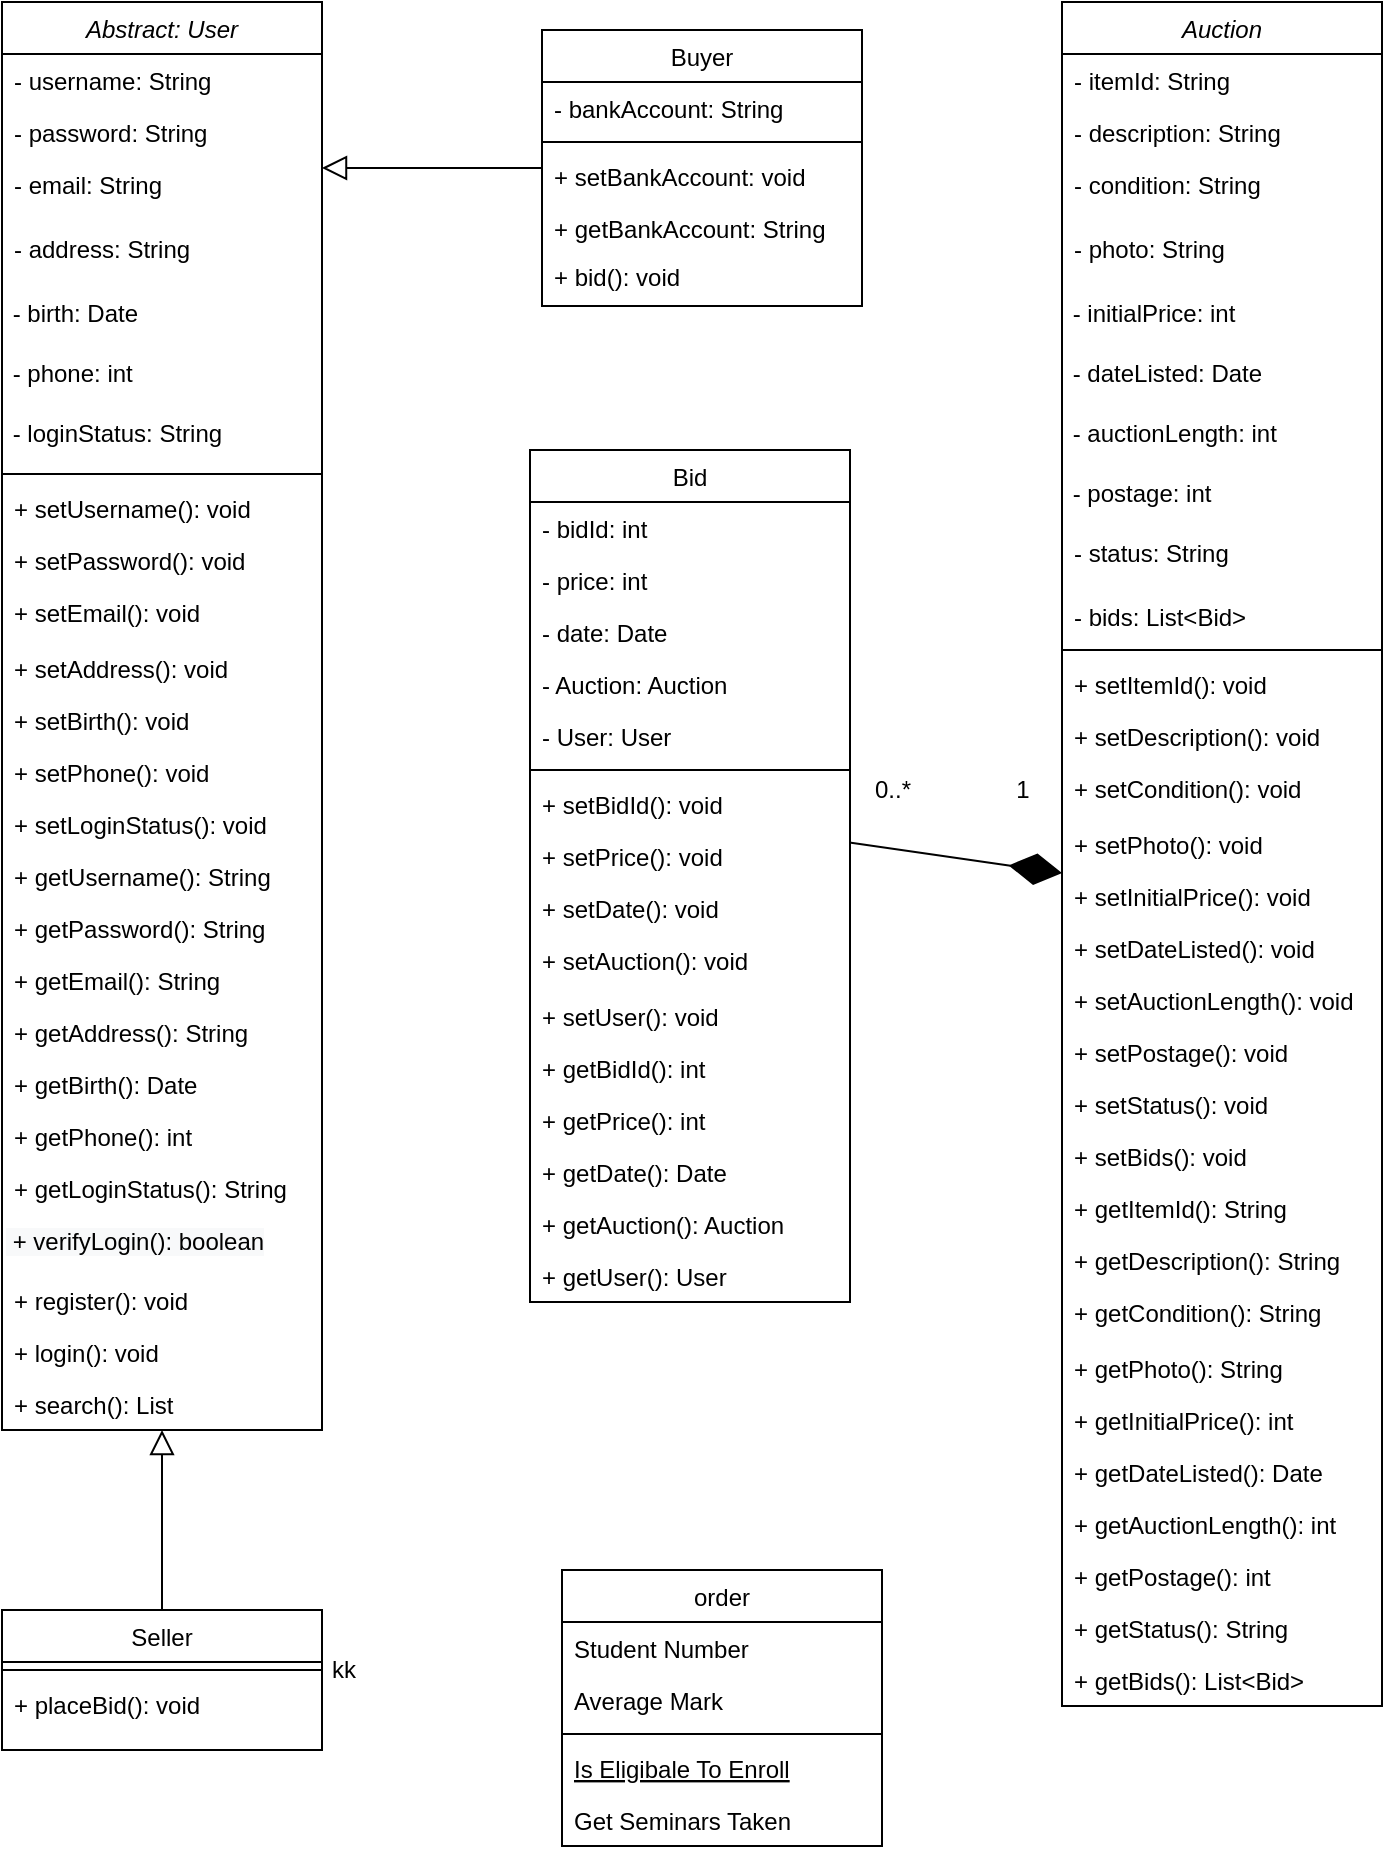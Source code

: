 <mxfile version="13.9.9" type="github">
  <diagram id="C5RBs43oDa-KdzZeNtuy" name="Page-1">
    <mxGraphModel dx="1790" dy="819" grid="1" gridSize="10" guides="1" tooltips="1" connect="1" arrows="1" fold="1" page="1" pageScale="1" pageWidth="827" pageHeight="1169" math="0" shadow="0">
      <root>
        <mxCell id="WIyWlLk6GJQsqaUBKTNV-0" />
        <mxCell id="WIyWlLk6GJQsqaUBKTNV-1" parent="WIyWlLk6GJQsqaUBKTNV-0" />
        <mxCell id="zkfFHV4jXpPFQw0GAbJ--0" value="Abstract: User" style="swimlane;fontStyle=2;align=center;verticalAlign=top;childLayout=stackLayout;horizontal=1;startSize=26;horizontalStack=0;resizeParent=1;resizeLast=0;collapsible=1;marginBottom=0;rounded=0;shadow=0;strokeWidth=1;" parent="WIyWlLk6GJQsqaUBKTNV-1" vertex="1">
          <mxGeometry x="70" y="86" width="160" height="714" as="geometry">
            <mxRectangle x="170" y="10" width="160" height="26" as="alternateBounds" />
          </mxGeometry>
        </mxCell>
        <mxCell id="zkfFHV4jXpPFQw0GAbJ--1" value="- username: String" style="text;align=left;verticalAlign=top;spacingLeft=4;spacingRight=4;overflow=hidden;rotatable=0;points=[[0,0.5],[1,0.5]];portConstraint=eastwest;" parent="zkfFHV4jXpPFQw0GAbJ--0" vertex="1">
          <mxGeometry y="26" width="160" height="26" as="geometry" />
        </mxCell>
        <mxCell id="zkfFHV4jXpPFQw0GAbJ--2" value="- password: String&#xa;" style="text;align=left;verticalAlign=top;spacingLeft=4;spacingRight=4;overflow=hidden;rotatable=0;points=[[0,0.5],[1,0.5]];portConstraint=eastwest;rounded=0;shadow=0;html=0;" parent="zkfFHV4jXpPFQw0GAbJ--0" vertex="1">
          <mxGeometry y="52" width="160" height="26" as="geometry" />
        </mxCell>
        <mxCell id="zkfFHV4jXpPFQw0GAbJ--3" value="- email: String" style="text;align=left;verticalAlign=top;spacingLeft=4;spacingRight=4;overflow=hidden;rotatable=0;points=[[0,0.5],[1,0.5]];portConstraint=eastwest;rounded=0;shadow=0;html=0;" parent="zkfFHV4jXpPFQw0GAbJ--0" vertex="1">
          <mxGeometry y="78" width="160" height="32" as="geometry" />
        </mxCell>
        <mxCell id="UwclA6iGlrnQya75xPqY-3" value="- address: String" style="text;align=left;verticalAlign=top;spacingLeft=4;spacingRight=4;overflow=hidden;rotatable=0;points=[[0,0.5],[1,0.5]];portConstraint=eastwest;rounded=0;shadow=0;html=0;" parent="zkfFHV4jXpPFQw0GAbJ--0" vertex="1">
          <mxGeometry y="110" width="160" height="32" as="geometry" />
        </mxCell>
        <mxCell id="UwclA6iGlrnQya75xPqY-2" value="&lt;font face=&quot;helvetica&quot;&gt;&amp;nbsp;- birth: Date&lt;/font&gt;" style="text;whiteSpace=wrap;html=1;" parent="zkfFHV4jXpPFQw0GAbJ--0" vertex="1">
          <mxGeometry y="142" width="160" height="30" as="geometry" />
        </mxCell>
        <mxCell id="UwclA6iGlrnQya75xPqY-4" value="&lt;font face=&quot;helvetica&quot;&gt;&amp;nbsp;- phone: int&lt;/font&gt;" style="text;whiteSpace=wrap;html=1;" parent="zkfFHV4jXpPFQw0GAbJ--0" vertex="1">
          <mxGeometry y="172" width="160" height="30" as="geometry" />
        </mxCell>
        <mxCell id="UwclA6iGlrnQya75xPqY-90" value="&lt;font face=&quot;helvetica&quot;&gt;&amp;nbsp;- loginStatus: String&lt;/font&gt;" style="text;whiteSpace=wrap;html=1;" parent="zkfFHV4jXpPFQw0GAbJ--0" vertex="1">
          <mxGeometry y="202" width="160" height="30" as="geometry" />
        </mxCell>
        <mxCell id="zkfFHV4jXpPFQw0GAbJ--4" value="" style="line;html=1;strokeWidth=1;align=left;verticalAlign=middle;spacingTop=-1;spacingLeft=3;spacingRight=3;rotatable=0;labelPosition=right;points=[];portConstraint=eastwest;" parent="zkfFHV4jXpPFQw0GAbJ--0" vertex="1">
          <mxGeometry y="232" width="160" height="8" as="geometry" />
        </mxCell>
        <mxCell id="zkfFHV4jXpPFQw0GAbJ--5" value="+ setUsername(): void" style="text;align=left;verticalAlign=top;spacingLeft=4;spacingRight=4;overflow=hidden;rotatable=0;points=[[0,0.5],[1,0.5]];portConstraint=eastwest;" parent="zkfFHV4jXpPFQw0GAbJ--0" vertex="1">
          <mxGeometry y="240" width="160" height="26" as="geometry" />
        </mxCell>
        <mxCell id="UwclA6iGlrnQya75xPqY-7" value="+ setPassword(): void" style="text;align=left;verticalAlign=top;spacingLeft=4;spacingRight=4;overflow=hidden;rotatable=0;points=[[0,0.5],[1,0.5]];portConstraint=eastwest;" parent="zkfFHV4jXpPFQw0GAbJ--0" vertex="1">
          <mxGeometry y="266" width="160" height="26" as="geometry" />
        </mxCell>
        <mxCell id="UwclA6iGlrnQya75xPqY-8" value="+ setEmail(): void" style="text;align=left;verticalAlign=top;spacingLeft=4;spacingRight=4;overflow=hidden;rotatable=0;points=[[0,0.5],[1,0.5]];portConstraint=eastwest;" parent="zkfFHV4jXpPFQw0GAbJ--0" vertex="1">
          <mxGeometry y="292" width="160" height="28" as="geometry" />
        </mxCell>
        <mxCell id="UwclA6iGlrnQya75xPqY-9" value="+ setAddress(): void" style="text;align=left;verticalAlign=top;spacingLeft=4;spacingRight=4;overflow=hidden;rotatable=0;points=[[0,0.5],[1,0.5]];portConstraint=eastwest;" parent="zkfFHV4jXpPFQw0GAbJ--0" vertex="1">
          <mxGeometry y="320" width="160" height="26" as="geometry" />
        </mxCell>
        <mxCell id="UwclA6iGlrnQya75xPqY-12" value="+ setBirth(): void" style="text;align=left;verticalAlign=top;spacingLeft=4;spacingRight=4;overflow=hidden;rotatable=0;points=[[0,0.5],[1,0.5]];portConstraint=eastwest;" parent="zkfFHV4jXpPFQw0GAbJ--0" vertex="1">
          <mxGeometry y="346" width="160" height="26" as="geometry" />
        </mxCell>
        <mxCell id="UwclA6iGlrnQya75xPqY-13" value="+ setPhone(): void" style="text;align=left;verticalAlign=top;spacingLeft=4;spacingRight=4;overflow=hidden;rotatable=0;points=[[0,0.5],[1,0.5]];portConstraint=eastwest;" parent="zkfFHV4jXpPFQw0GAbJ--0" vertex="1">
          <mxGeometry y="372" width="160" height="26" as="geometry" />
        </mxCell>
        <mxCell id="UwclA6iGlrnQya75xPqY-91" value="+ setLoginStatus(): void" style="text;align=left;verticalAlign=top;spacingLeft=4;spacingRight=4;overflow=hidden;rotatable=0;points=[[0,0.5],[1,0.5]];portConstraint=eastwest;" parent="zkfFHV4jXpPFQw0GAbJ--0" vertex="1">
          <mxGeometry y="398" width="160" height="26" as="geometry" />
        </mxCell>
        <mxCell id="UwclA6iGlrnQya75xPqY-11" value="+ getUsername(): String" style="text;align=left;verticalAlign=top;spacingLeft=4;spacingRight=4;overflow=hidden;rotatable=0;points=[[0,0.5],[1,0.5]];portConstraint=eastwest;" parent="zkfFHV4jXpPFQw0GAbJ--0" vertex="1">
          <mxGeometry y="424" width="160" height="26" as="geometry" />
        </mxCell>
        <mxCell id="UwclA6iGlrnQya75xPqY-10" value="+ getPassword(): String" style="text;align=left;verticalAlign=top;spacingLeft=4;spacingRight=4;overflow=hidden;rotatable=0;points=[[0,0.5],[1,0.5]];portConstraint=eastwest;" parent="zkfFHV4jXpPFQw0GAbJ--0" vertex="1">
          <mxGeometry y="450" width="160" height="26" as="geometry" />
        </mxCell>
        <mxCell id="UwclA6iGlrnQya75xPqY-18" value="+ getEmail(): String" style="text;align=left;verticalAlign=top;spacingLeft=4;spacingRight=4;overflow=hidden;rotatable=0;points=[[0,0.5],[1,0.5]];portConstraint=eastwest;" parent="zkfFHV4jXpPFQw0GAbJ--0" vertex="1">
          <mxGeometry y="476" width="160" height="26" as="geometry" />
        </mxCell>
        <mxCell id="UwclA6iGlrnQya75xPqY-17" value="+ getAddress(): String" style="text;align=left;verticalAlign=top;spacingLeft=4;spacingRight=4;overflow=hidden;rotatable=0;points=[[0,0.5],[1,0.5]];portConstraint=eastwest;" parent="zkfFHV4jXpPFQw0GAbJ--0" vertex="1">
          <mxGeometry y="502" width="160" height="26" as="geometry" />
        </mxCell>
        <mxCell id="UwclA6iGlrnQya75xPqY-16" value="+ getBirth(): Date" style="text;align=left;verticalAlign=top;spacingLeft=4;spacingRight=4;overflow=hidden;rotatable=0;points=[[0,0.5],[1,0.5]];portConstraint=eastwest;" parent="zkfFHV4jXpPFQw0GAbJ--0" vertex="1">
          <mxGeometry y="528" width="160" height="26" as="geometry" />
        </mxCell>
        <mxCell id="UwclA6iGlrnQya75xPqY-15" value="+ getPhone(): int" style="text;align=left;verticalAlign=top;spacingLeft=4;spacingRight=4;overflow=hidden;rotatable=0;points=[[0,0.5],[1,0.5]];portConstraint=eastwest;" parent="zkfFHV4jXpPFQw0GAbJ--0" vertex="1">
          <mxGeometry y="554" width="160" height="26" as="geometry" />
        </mxCell>
        <mxCell id="UwclA6iGlrnQya75xPqY-92" value="+ getLoginStatus(): String" style="text;align=left;verticalAlign=top;spacingLeft=4;spacingRight=4;overflow=hidden;rotatable=0;points=[[0,0.5],[1,0.5]];portConstraint=eastwest;" parent="zkfFHV4jXpPFQw0GAbJ--0" vertex="1">
          <mxGeometry y="580" width="160" height="26" as="geometry" />
        </mxCell>
        <mxCell id="UwclA6iGlrnQya75xPqY-19" value="&lt;span style=&quot;color: rgb(0 , 0 , 0) ; font-family: &amp;#34;helvetica&amp;#34; ; font-size: 12px ; font-style: normal ; font-weight: 400 ; letter-spacing: normal ; text-align: left ; text-indent: 0px ; text-transform: none ; word-spacing: 0px ; background-color: rgb(248 , 249 , 250) ; display: inline ; float: none&quot;&gt;&amp;nbsp;+ verifyLogin(): boolean&lt;/span&gt;" style="text;whiteSpace=wrap;html=1;" parent="zkfFHV4jXpPFQw0GAbJ--0" vertex="1">
          <mxGeometry y="606" width="160" height="30" as="geometry" />
        </mxCell>
        <mxCell id="UwclA6iGlrnQya75xPqY-22" value="+ register(): void" style="text;align=left;verticalAlign=top;spacingLeft=4;spacingRight=4;overflow=hidden;rotatable=0;points=[[0,0.5],[1,0.5]];portConstraint=eastwest;" parent="zkfFHV4jXpPFQw0GAbJ--0" vertex="1">
          <mxGeometry y="636" width="160" height="26" as="geometry" />
        </mxCell>
        <mxCell id="UwclA6iGlrnQya75xPqY-23" value="+ login(): void" style="text;align=left;verticalAlign=top;spacingLeft=4;spacingRight=4;overflow=hidden;rotatable=0;points=[[0,0.5],[1,0.5]];portConstraint=eastwest;" parent="zkfFHV4jXpPFQw0GAbJ--0" vertex="1">
          <mxGeometry y="662" width="160" height="26" as="geometry" />
        </mxCell>
        <mxCell id="UwclA6iGlrnQya75xPqY-82" value="+ search(): List" style="text;align=left;verticalAlign=top;spacingLeft=4;spacingRight=4;overflow=hidden;rotatable=0;points=[[0,0.5],[1,0.5]];portConstraint=eastwest;" parent="zkfFHV4jXpPFQw0GAbJ--0" vertex="1">
          <mxGeometry y="688" width="160" height="26" as="geometry" />
        </mxCell>
        <mxCell id="zkfFHV4jXpPFQw0GAbJ--6" value="Buyer" style="swimlane;fontStyle=0;align=center;verticalAlign=top;childLayout=stackLayout;horizontal=1;startSize=26;horizontalStack=0;resizeParent=1;resizeLast=0;collapsible=1;marginBottom=0;rounded=0;shadow=0;strokeWidth=1;" parent="WIyWlLk6GJQsqaUBKTNV-1" vertex="1">
          <mxGeometry x="340" y="100" width="160" height="138" as="geometry">
            <mxRectangle x="130" y="380" width="160" height="26" as="alternateBounds" />
          </mxGeometry>
        </mxCell>
        <mxCell id="Xe3VtJTiZvCKPFmN_5u9-1" value="- bankAccount: String" style="text;align=left;verticalAlign=top;spacingLeft=4;spacingRight=4;overflow=hidden;rotatable=0;points=[[0,0.5],[1,0.5]];portConstraint=eastwest;" vertex="1" parent="zkfFHV4jXpPFQw0GAbJ--6">
          <mxGeometry y="26" width="160" height="26" as="geometry" />
        </mxCell>
        <mxCell id="zkfFHV4jXpPFQw0GAbJ--9" value="" style="line;html=1;strokeWidth=1;align=left;verticalAlign=middle;spacingTop=-1;spacingLeft=3;spacingRight=3;rotatable=0;labelPosition=right;points=[];portConstraint=eastwest;" parent="zkfFHV4jXpPFQw0GAbJ--6" vertex="1">
          <mxGeometry y="52" width="160" height="8" as="geometry" />
        </mxCell>
        <mxCell id="Xe3VtJTiZvCKPFmN_5u9-3" value="+ setBankAccount: void" style="text;align=left;verticalAlign=top;spacingLeft=4;spacingRight=4;overflow=hidden;rotatable=0;points=[[0,0.5],[1,0.5]];portConstraint=eastwest;" vertex="1" parent="zkfFHV4jXpPFQw0GAbJ--6">
          <mxGeometry y="60" width="160" height="26" as="geometry" />
        </mxCell>
        <mxCell id="Xe3VtJTiZvCKPFmN_5u9-2" value="+ getBankAccount: String" style="text;align=left;verticalAlign=top;spacingLeft=4;spacingRight=4;overflow=hidden;rotatable=0;points=[[0,0.5],[1,0.5]];portConstraint=eastwest;" vertex="1" parent="zkfFHV4jXpPFQw0GAbJ--6">
          <mxGeometry y="86" width="160" height="24" as="geometry" />
        </mxCell>
        <mxCell id="Xe3VtJTiZvCKPFmN_5u9-0" value="+ bid(): void" style="text;align=left;verticalAlign=top;spacingLeft=4;spacingRight=4;overflow=hidden;rotatable=0;points=[[0,0.5],[1,0.5]];portConstraint=eastwest;" vertex="1" parent="zkfFHV4jXpPFQw0GAbJ--6">
          <mxGeometry y="110" width="160" height="26" as="geometry" />
        </mxCell>
        <mxCell id="zkfFHV4jXpPFQw0GAbJ--12" value="" style="endArrow=block;endSize=10;endFill=0;shadow=0;strokeWidth=1;rounded=0;edgeStyle=elbowEdgeStyle;elbow=vertical;" parent="WIyWlLk6GJQsqaUBKTNV-1" source="zkfFHV4jXpPFQw0GAbJ--6" target="zkfFHV4jXpPFQw0GAbJ--0" edge="1">
          <mxGeometry width="160" relative="1" as="geometry">
            <mxPoint x="200" y="203" as="sourcePoint" />
            <mxPoint x="200" y="203" as="targetPoint" />
          </mxGeometry>
        </mxCell>
        <mxCell id="zkfFHV4jXpPFQw0GAbJ--13" value="Seller" style="swimlane;fontStyle=0;align=center;verticalAlign=top;childLayout=stackLayout;horizontal=1;startSize=26;horizontalStack=0;resizeParent=1;resizeLast=0;collapsible=1;marginBottom=0;rounded=0;shadow=0;strokeWidth=1;" parent="WIyWlLk6GJQsqaUBKTNV-1" vertex="1">
          <mxGeometry x="70" y="890" width="160" height="70" as="geometry">
            <mxRectangle x="340" y="380" width="170" height="26" as="alternateBounds" />
          </mxGeometry>
        </mxCell>
        <mxCell id="zkfFHV4jXpPFQw0GAbJ--15" value="kk" style="line;html=1;strokeWidth=1;align=left;verticalAlign=middle;spacingTop=-1;spacingLeft=3;spacingRight=3;rotatable=0;labelPosition=right;points=[];portConstraint=eastwest;" parent="zkfFHV4jXpPFQw0GAbJ--13" vertex="1">
          <mxGeometry y="26" width="160" height="8" as="geometry" />
        </mxCell>
        <mxCell id="Xe3VtJTiZvCKPFmN_5u9-26" value="+ placeBid(): void" style="text;align=left;verticalAlign=top;spacingLeft=4;spacingRight=4;overflow=hidden;rotatable=0;points=[[0,0.5],[1,0.5]];portConstraint=eastwest;" vertex="1" parent="zkfFHV4jXpPFQw0GAbJ--13">
          <mxGeometry y="34" width="160" height="26" as="geometry" />
        </mxCell>
        <mxCell id="zkfFHV4jXpPFQw0GAbJ--16" value="" style="endArrow=block;endSize=10;endFill=0;shadow=0;strokeWidth=1;rounded=0;edgeStyle=elbowEdgeStyle;elbow=vertical;" parent="WIyWlLk6GJQsqaUBKTNV-1" source="zkfFHV4jXpPFQw0GAbJ--13" target="zkfFHV4jXpPFQw0GAbJ--0" edge="1">
          <mxGeometry width="160" relative="1" as="geometry">
            <mxPoint x="210" y="373" as="sourcePoint" />
            <mxPoint x="310" y="271" as="targetPoint" />
          </mxGeometry>
        </mxCell>
        <mxCell id="UwclA6iGlrnQya75xPqY-24" value="Auction" style="swimlane;fontStyle=2;align=center;verticalAlign=top;childLayout=stackLayout;horizontal=1;startSize=26;horizontalStack=0;resizeParent=1;resizeLast=0;collapsible=1;marginBottom=0;rounded=0;shadow=0;strokeWidth=1;" parent="WIyWlLk6GJQsqaUBKTNV-1" vertex="1">
          <mxGeometry x="600" y="86" width="160" height="852" as="geometry">
            <mxRectangle x="170" y="10" width="160" height="26" as="alternateBounds" />
          </mxGeometry>
        </mxCell>
        <mxCell id="UwclA6iGlrnQya75xPqY-25" value="- itemId: String" style="text;align=left;verticalAlign=top;spacingLeft=4;spacingRight=4;overflow=hidden;rotatable=0;points=[[0,0.5],[1,0.5]];portConstraint=eastwest;" parent="UwclA6iGlrnQya75xPqY-24" vertex="1">
          <mxGeometry y="26" width="160" height="26" as="geometry" />
        </mxCell>
        <mxCell id="UwclA6iGlrnQya75xPqY-26" value="- description: String&#xa;" style="text;align=left;verticalAlign=top;spacingLeft=4;spacingRight=4;overflow=hidden;rotatable=0;points=[[0,0.5],[1,0.5]];portConstraint=eastwest;rounded=0;shadow=0;html=0;" parent="UwclA6iGlrnQya75xPqY-24" vertex="1">
          <mxGeometry y="52" width="160" height="26" as="geometry" />
        </mxCell>
        <mxCell id="UwclA6iGlrnQya75xPqY-27" value="- condition: String" style="text;align=left;verticalAlign=top;spacingLeft=4;spacingRight=4;overflow=hidden;rotatable=0;points=[[0,0.5],[1,0.5]];portConstraint=eastwest;rounded=0;shadow=0;html=0;" parent="UwclA6iGlrnQya75xPqY-24" vertex="1">
          <mxGeometry y="78" width="160" height="32" as="geometry" />
        </mxCell>
        <mxCell id="UwclA6iGlrnQya75xPqY-28" value="- photo: String" style="text;align=left;verticalAlign=top;spacingLeft=4;spacingRight=4;overflow=hidden;rotatable=0;points=[[0,0.5],[1,0.5]];portConstraint=eastwest;rounded=0;shadow=0;html=0;" parent="UwclA6iGlrnQya75xPqY-24" vertex="1">
          <mxGeometry y="110" width="160" height="32" as="geometry" />
        </mxCell>
        <mxCell id="UwclA6iGlrnQya75xPqY-29" value="&lt;font face=&quot;helvetica&quot;&gt;&amp;nbsp;- initialPrice: int&lt;/font&gt;" style="text;whiteSpace=wrap;html=1;" parent="UwclA6iGlrnQya75xPqY-24" vertex="1">
          <mxGeometry y="142" width="160" height="30" as="geometry" />
        </mxCell>
        <mxCell id="UwclA6iGlrnQya75xPqY-30" value="&lt;font face=&quot;helvetica&quot;&gt;&amp;nbsp;- dateListed: Date&lt;/font&gt;" style="text;whiteSpace=wrap;html=1;" parent="UwclA6iGlrnQya75xPqY-24" vertex="1">
          <mxGeometry y="172" width="160" height="30" as="geometry" />
        </mxCell>
        <mxCell id="UwclA6iGlrnQya75xPqY-68" value="&lt;font face=&quot;helvetica&quot;&gt;&amp;nbsp;- auctionLength: int&lt;/font&gt;" style="text;whiteSpace=wrap;html=1;" parent="UwclA6iGlrnQya75xPqY-24" vertex="1">
          <mxGeometry y="202" width="160" height="30" as="geometry" />
        </mxCell>
        <mxCell id="UwclA6iGlrnQya75xPqY-67" value="&lt;font face=&quot;helvetica&quot;&gt;&amp;nbsp;- postage: int&lt;/font&gt;" style="text;whiteSpace=wrap;html=1;" parent="UwclA6iGlrnQya75xPqY-24" vertex="1">
          <mxGeometry y="232" width="160" height="30" as="geometry" />
        </mxCell>
        <mxCell id="UwclA6iGlrnQya75xPqY-69" value="- status: String" style="text;align=left;verticalAlign=top;spacingLeft=4;spacingRight=4;overflow=hidden;rotatable=0;points=[[0,0.5],[1,0.5]];portConstraint=eastwest;rounded=0;shadow=0;html=0;" parent="UwclA6iGlrnQya75xPqY-24" vertex="1">
          <mxGeometry y="262" width="160" height="32" as="geometry" />
        </mxCell>
        <mxCell id="Xe3VtJTiZvCKPFmN_5u9-35" value="- bids: List&lt;Bid&gt;" style="text;align=left;verticalAlign=top;spacingLeft=4;spacingRight=4;overflow=hidden;rotatable=0;points=[[0,0.5],[1,0.5]];portConstraint=eastwest;" vertex="1" parent="UwclA6iGlrnQya75xPqY-24">
          <mxGeometry y="294" width="160" height="26" as="geometry" />
        </mxCell>
        <mxCell id="UwclA6iGlrnQya75xPqY-31" value="" style="line;html=1;strokeWidth=1;align=left;verticalAlign=middle;spacingTop=-1;spacingLeft=3;spacingRight=3;rotatable=0;labelPosition=right;points=[];portConstraint=eastwest;" parent="UwclA6iGlrnQya75xPqY-24" vertex="1">
          <mxGeometry y="320" width="160" height="8" as="geometry" />
        </mxCell>
        <mxCell id="UwclA6iGlrnQya75xPqY-32" value="+ setItemId(): void" style="text;align=left;verticalAlign=top;spacingLeft=4;spacingRight=4;overflow=hidden;rotatable=0;points=[[0,0.5],[1,0.5]];portConstraint=eastwest;" parent="UwclA6iGlrnQya75xPqY-24" vertex="1">
          <mxGeometry y="328" width="160" height="26" as="geometry" />
        </mxCell>
        <mxCell id="UwclA6iGlrnQya75xPqY-33" value="+ setDescription(): void" style="text;align=left;verticalAlign=top;spacingLeft=4;spacingRight=4;overflow=hidden;rotatable=0;points=[[0,0.5],[1,0.5]];portConstraint=eastwest;" parent="UwclA6iGlrnQya75xPqY-24" vertex="1">
          <mxGeometry y="354" width="160" height="26" as="geometry" />
        </mxCell>
        <mxCell id="UwclA6iGlrnQya75xPqY-34" value="+ setCondition(): void" style="text;align=left;verticalAlign=top;spacingLeft=4;spacingRight=4;overflow=hidden;rotatable=0;points=[[0,0.5],[1,0.5]];portConstraint=eastwest;" parent="UwclA6iGlrnQya75xPqY-24" vertex="1">
          <mxGeometry y="380" width="160" height="28" as="geometry" />
        </mxCell>
        <mxCell id="UwclA6iGlrnQya75xPqY-35" value="+ setPhoto(): void&#xa;" style="text;align=left;verticalAlign=top;spacingLeft=4;spacingRight=4;overflow=hidden;rotatable=0;points=[[0,0.5],[1,0.5]];portConstraint=eastwest;" parent="UwclA6iGlrnQya75xPqY-24" vertex="1">
          <mxGeometry y="408" width="160" height="26" as="geometry" />
        </mxCell>
        <mxCell id="UwclA6iGlrnQya75xPqY-36" value="+ setInitialPrice(): void" style="text;align=left;verticalAlign=top;spacingLeft=4;spacingRight=4;overflow=hidden;rotatable=0;points=[[0,0.5],[1,0.5]];portConstraint=eastwest;" parent="UwclA6iGlrnQya75xPqY-24" vertex="1">
          <mxGeometry y="434" width="160" height="26" as="geometry" />
        </mxCell>
        <mxCell id="UwclA6iGlrnQya75xPqY-37" value="+ setDateListed(): void" style="text;align=left;verticalAlign=top;spacingLeft=4;spacingRight=4;overflow=hidden;rotatable=0;points=[[0,0.5],[1,0.5]];portConstraint=eastwest;" parent="UwclA6iGlrnQya75xPqY-24" vertex="1">
          <mxGeometry y="460" width="160" height="26" as="geometry" />
        </mxCell>
        <mxCell id="UwclA6iGlrnQya75xPqY-38" value="+ setAuctionLength(): void" style="text;align=left;verticalAlign=top;spacingLeft=4;spacingRight=4;overflow=hidden;rotatable=0;points=[[0,0.5],[1,0.5]];portConstraint=eastwest;" parent="UwclA6iGlrnQya75xPqY-24" vertex="1">
          <mxGeometry y="486" width="160" height="26" as="geometry" />
        </mxCell>
        <mxCell id="UwclA6iGlrnQya75xPqY-39" value="+ setPostage(): void" style="text;align=left;verticalAlign=top;spacingLeft=4;spacingRight=4;overflow=hidden;rotatable=0;points=[[0,0.5],[1,0.5]];portConstraint=eastwest;" parent="UwclA6iGlrnQya75xPqY-24" vertex="1">
          <mxGeometry y="512" width="160" height="26" as="geometry" />
        </mxCell>
        <mxCell id="UwclA6iGlrnQya75xPqY-40" value="+ setStatus(): void" style="text;align=left;verticalAlign=top;spacingLeft=4;spacingRight=4;overflow=hidden;rotatable=0;points=[[0,0.5],[1,0.5]];portConstraint=eastwest;" parent="UwclA6iGlrnQya75xPqY-24" vertex="1">
          <mxGeometry y="538" width="160" height="26" as="geometry" />
        </mxCell>
        <mxCell id="Xe3VtJTiZvCKPFmN_5u9-36" value="+ setBids(): void" style="text;align=left;verticalAlign=top;spacingLeft=4;spacingRight=4;overflow=hidden;rotatable=0;points=[[0,0.5],[1,0.5]];portConstraint=eastwest;" vertex="1" parent="UwclA6iGlrnQya75xPqY-24">
          <mxGeometry y="564" width="160" height="26" as="geometry" />
        </mxCell>
        <mxCell id="UwclA6iGlrnQya75xPqY-72" value="+ getItemId(): String" style="text;align=left;verticalAlign=top;spacingLeft=4;spacingRight=4;overflow=hidden;rotatable=0;points=[[0,0.5],[1,0.5]];portConstraint=eastwest;" parent="UwclA6iGlrnQya75xPqY-24" vertex="1">
          <mxGeometry y="590" width="160" height="26" as="geometry" />
        </mxCell>
        <mxCell id="UwclA6iGlrnQya75xPqY-73" value="+ getDescription(): String" style="text;align=left;verticalAlign=top;spacingLeft=4;spacingRight=4;overflow=hidden;rotatable=0;points=[[0,0.5],[1,0.5]];portConstraint=eastwest;" parent="UwclA6iGlrnQya75xPqY-24" vertex="1">
          <mxGeometry y="616" width="160" height="26" as="geometry" />
        </mxCell>
        <mxCell id="UwclA6iGlrnQya75xPqY-74" value="+ getCondition(): String" style="text;align=left;verticalAlign=top;spacingLeft=4;spacingRight=4;overflow=hidden;rotatable=0;points=[[0,0.5],[1,0.5]];portConstraint=eastwest;" parent="UwclA6iGlrnQya75xPqY-24" vertex="1">
          <mxGeometry y="642" width="160" height="28" as="geometry" />
        </mxCell>
        <mxCell id="UwclA6iGlrnQya75xPqY-75" value="+ getPhoto(): String" style="text;align=left;verticalAlign=top;spacingLeft=4;spacingRight=4;overflow=hidden;rotatable=0;points=[[0,0.5],[1,0.5]];portConstraint=eastwest;" parent="UwclA6iGlrnQya75xPqY-24" vertex="1">
          <mxGeometry y="670" width="160" height="26" as="geometry" />
        </mxCell>
        <mxCell id="UwclA6iGlrnQya75xPqY-77" value="+ getInitialPrice(): int" style="text;align=left;verticalAlign=top;spacingLeft=4;spacingRight=4;overflow=hidden;rotatable=0;points=[[0,0.5],[1,0.5]];portConstraint=eastwest;" parent="UwclA6iGlrnQya75xPqY-24" vertex="1">
          <mxGeometry y="696" width="160" height="26" as="geometry" />
        </mxCell>
        <mxCell id="UwclA6iGlrnQya75xPqY-78" value="+ getDateListed(): Date" style="text;align=left;verticalAlign=top;spacingLeft=4;spacingRight=4;overflow=hidden;rotatable=0;points=[[0,0.5],[1,0.5]];portConstraint=eastwest;" parent="UwclA6iGlrnQya75xPqY-24" vertex="1">
          <mxGeometry y="722" width="160" height="26" as="geometry" />
        </mxCell>
        <mxCell id="UwclA6iGlrnQya75xPqY-79" value="+ getAuctionLength(): int" style="text;align=left;verticalAlign=top;spacingLeft=4;spacingRight=4;overflow=hidden;rotatable=0;points=[[0,0.5],[1,0.5]];portConstraint=eastwest;" parent="UwclA6iGlrnQya75xPqY-24" vertex="1">
          <mxGeometry y="748" width="160" height="26" as="geometry" />
        </mxCell>
        <mxCell id="UwclA6iGlrnQya75xPqY-80" value="+ getPostage(): int" style="text;align=left;verticalAlign=top;spacingLeft=4;spacingRight=4;overflow=hidden;rotatable=0;points=[[0,0.5],[1,0.5]];portConstraint=eastwest;" parent="UwclA6iGlrnQya75xPqY-24" vertex="1">
          <mxGeometry y="774" width="160" height="26" as="geometry" />
        </mxCell>
        <mxCell id="UwclA6iGlrnQya75xPqY-81" value="+ getStatus(): String" style="text;align=left;verticalAlign=top;spacingLeft=4;spacingRight=4;overflow=hidden;rotatable=0;points=[[0,0.5],[1,0.5]];portConstraint=eastwest;" parent="UwclA6iGlrnQya75xPqY-24" vertex="1">
          <mxGeometry y="800" width="160" height="26" as="geometry" />
        </mxCell>
        <mxCell id="Xe3VtJTiZvCKPFmN_5u9-38" value="+ getBids(): List&lt;Bid&gt;" style="text;align=left;verticalAlign=top;spacingLeft=4;spacingRight=4;overflow=hidden;rotatable=0;points=[[0,0.5],[1,0.5]];portConstraint=eastwest;" vertex="1" parent="UwclA6iGlrnQya75xPqY-24">
          <mxGeometry y="826" width="160" height="26" as="geometry" />
        </mxCell>
        <mxCell id="UwclA6iGlrnQya75xPqY-48" value="order" style="swimlane;fontStyle=0;align=center;verticalAlign=top;childLayout=stackLayout;horizontal=1;startSize=26;horizontalStack=0;resizeParent=1;resizeLast=0;collapsible=1;marginBottom=0;rounded=0;shadow=0;strokeWidth=1;" parent="WIyWlLk6GJQsqaUBKTNV-1" vertex="1">
          <mxGeometry x="350" y="870" width="160" height="138" as="geometry">
            <mxRectangle x="130" y="380" width="160" height="26" as="alternateBounds" />
          </mxGeometry>
        </mxCell>
        <mxCell id="UwclA6iGlrnQya75xPqY-49" value="Student Number" style="text;align=left;verticalAlign=top;spacingLeft=4;spacingRight=4;overflow=hidden;rotatable=0;points=[[0,0.5],[1,0.5]];portConstraint=eastwest;" parent="UwclA6iGlrnQya75xPqY-48" vertex="1">
          <mxGeometry y="26" width="160" height="26" as="geometry" />
        </mxCell>
        <mxCell id="UwclA6iGlrnQya75xPqY-50" value="Average Mark" style="text;align=left;verticalAlign=top;spacingLeft=4;spacingRight=4;overflow=hidden;rotatable=0;points=[[0,0.5],[1,0.5]];portConstraint=eastwest;rounded=0;shadow=0;html=0;" parent="UwclA6iGlrnQya75xPqY-48" vertex="1">
          <mxGeometry y="52" width="160" height="26" as="geometry" />
        </mxCell>
        <mxCell id="UwclA6iGlrnQya75xPqY-51" value="" style="line;html=1;strokeWidth=1;align=left;verticalAlign=middle;spacingTop=-1;spacingLeft=3;spacingRight=3;rotatable=0;labelPosition=right;points=[];portConstraint=eastwest;" parent="UwclA6iGlrnQya75xPqY-48" vertex="1">
          <mxGeometry y="78" width="160" height="8" as="geometry" />
        </mxCell>
        <mxCell id="UwclA6iGlrnQya75xPqY-52" value="Is Eligibale To Enroll" style="text;align=left;verticalAlign=top;spacingLeft=4;spacingRight=4;overflow=hidden;rotatable=0;points=[[0,0.5],[1,0.5]];portConstraint=eastwest;fontStyle=4" parent="UwclA6iGlrnQya75xPqY-48" vertex="1">
          <mxGeometry y="86" width="160" height="26" as="geometry" />
        </mxCell>
        <mxCell id="UwclA6iGlrnQya75xPqY-53" value="Get Seminars Taken" style="text;align=left;verticalAlign=top;spacingLeft=4;spacingRight=4;overflow=hidden;rotatable=0;points=[[0,0.5],[1,0.5]];portConstraint=eastwest;" parent="UwclA6iGlrnQya75xPqY-48" vertex="1">
          <mxGeometry y="112" width="160" height="26" as="geometry" />
        </mxCell>
        <mxCell id="UwclA6iGlrnQya75xPqY-54" value="Bid" style="swimlane;fontStyle=0;align=center;verticalAlign=top;childLayout=stackLayout;horizontal=1;startSize=26;horizontalStack=0;resizeParent=1;resizeLast=0;collapsible=1;marginBottom=0;rounded=0;shadow=0;strokeWidth=1;" parent="WIyWlLk6GJQsqaUBKTNV-1" vertex="1">
          <mxGeometry x="334" y="310" width="160" height="426" as="geometry">
            <mxRectangle x="130" y="380" width="160" height="26" as="alternateBounds" />
          </mxGeometry>
        </mxCell>
        <mxCell id="UwclA6iGlrnQya75xPqY-83" value="- bidId: int" style="text;align=left;verticalAlign=top;spacingLeft=4;spacingRight=4;overflow=hidden;rotatable=0;points=[[0,0.5],[1,0.5]];portConstraint=eastwest;" parent="UwclA6iGlrnQya75xPqY-54" vertex="1">
          <mxGeometry y="26" width="160" height="26" as="geometry" />
        </mxCell>
        <mxCell id="UwclA6iGlrnQya75xPqY-84" value="- price: int" style="text;align=left;verticalAlign=top;spacingLeft=4;spacingRight=4;overflow=hidden;rotatable=0;points=[[0,0.5],[1,0.5]];portConstraint=eastwest;" parent="UwclA6iGlrnQya75xPqY-54" vertex="1">
          <mxGeometry y="52" width="160" height="26" as="geometry" />
        </mxCell>
        <mxCell id="Xe3VtJTiZvCKPFmN_5u9-27" value="- date: Date" style="text;align=left;verticalAlign=top;spacingLeft=4;spacingRight=4;overflow=hidden;rotatable=0;points=[[0,0.5],[1,0.5]];portConstraint=eastwest;" vertex="1" parent="UwclA6iGlrnQya75xPqY-54">
          <mxGeometry y="78" width="160" height="26" as="geometry" />
        </mxCell>
        <mxCell id="Xe3VtJTiZvCKPFmN_5u9-28" value="- Auction: Auction" style="text;align=left;verticalAlign=top;spacingLeft=4;spacingRight=4;overflow=hidden;rotatable=0;points=[[0,0.5],[1,0.5]];portConstraint=eastwest;" vertex="1" parent="UwclA6iGlrnQya75xPqY-54">
          <mxGeometry y="104" width="160" height="26" as="geometry" />
        </mxCell>
        <mxCell id="Xe3VtJTiZvCKPFmN_5u9-29" value="- User: User" style="text;align=left;verticalAlign=top;spacingLeft=4;spacingRight=4;overflow=hidden;rotatable=0;points=[[0,0.5],[1,0.5]];portConstraint=eastwest;" vertex="1" parent="UwclA6iGlrnQya75xPqY-54">
          <mxGeometry y="130" width="160" height="26" as="geometry" />
        </mxCell>
        <mxCell id="UwclA6iGlrnQya75xPqY-57" value="" style="line;html=1;strokeWidth=1;align=left;verticalAlign=middle;spacingTop=-1;spacingLeft=3;spacingRight=3;rotatable=0;labelPosition=right;points=[];portConstraint=eastwest;" parent="UwclA6iGlrnQya75xPqY-54" vertex="1">
          <mxGeometry y="156" width="160" height="8" as="geometry" />
        </mxCell>
        <mxCell id="UwclA6iGlrnQya75xPqY-85" value="+ setBidId(): void" style="text;align=left;verticalAlign=top;spacingLeft=4;spacingRight=4;overflow=hidden;rotatable=0;points=[[0,0.5],[1,0.5]];portConstraint=eastwest;" parent="UwclA6iGlrnQya75xPqY-54" vertex="1">
          <mxGeometry y="164" width="160" height="26" as="geometry" />
        </mxCell>
        <mxCell id="UwclA6iGlrnQya75xPqY-86" value="+ setPrice(): void" style="text;align=left;verticalAlign=top;spacingLeft=4;spacingRight=4;overflow=hidden;rotatable=0;points=[[0,0.5],[1,0.5]];portConstraint=eastwest;" parent="UwclA6iGlrnQya75xPqY-54" vertex="1">
          <mxGeometry y="190" width="160" height="26" as="geometry" />
        </mxCell>
        <mxCell id="UwclA6iGlrnQya75xPqY-87" value="+ setDate(): void" style="text;align=left;verticalAlign=top;spacingLeft=4;spacingRight=4;overflow=hidden;rotatable=0;points=[[0,0.5],[1,0.5]];portConstraint=eastwest;" parent="UwclA6iGlrnQya75xPqY-54" vertex="1">
          <mxGeometry y="216" width="160" height="26" as="geometry" />
        </mxCell>
        <mxCell id="UwclA6iGlrnQya75xPqY-88" value="+ setAuction(): void" style="text;align=left;verticalAlign=top;spacingLeft=4;spacingRight=4;overflow=hidden;rotatable=0;points=[[0,0.5],[1,0.5]];portConstraint=eastwest;" parent="UwclA6iGlrnQya75xPqY-54" vertex="1">
          <mxGeometry y="242" width="160" height="28" as="geometry" />
        </mxCell>
        <mxCell id="UwclA6iGlrnQya75xPqY-89" value="+ setUser(): void" style="text;align=left;verticalAlign=top;spacingLeft=4;spacingRight=4;overflow=hidden;rotatable=0;points=[[0,0.5],[1,0.5]];portConstraint=eastwest;" parent="UwclA6iGlrnQya75xPqY-54" vertex="1">
          <mxGeometry y="270" width="160" height="26" as="geometry" />
        </mxCell>
        <mxCell id="Xe3VtJTiZvCKPFmN_5u9-30" value="+ getBidId(): int" style="text;align=left;verticalAlign=top;spacingLeft=4;spacingRight=4;overflow=hidden;rotatable=0;points=[[0,0.5],[1,0.5]];portConstraint=eastwest;" vertex="1" parent="UwclA6iGlrnQya75xPqY-54">
          <mxGeometry y="296" width="160" height="26" as="geometry" />
        </mxCell>
        <mxCell id="Xe3VtJTiZvCKPFmN_5u9-31" value="+ getPrice(): int" style="text;align=left;verticalAlign=top;spacingLeft=4;spacingRight=4;overflow=hidden;rotatable=0;points=[[0,0.5],[1,0.5]];portConstraint=eastwest;" vertex="1" parent="UwclA6iGlrnQya75xPqY-54">
          <mxGeometry y="322" width="160" height="26" as="geometry" />
        </mxCell>
        <mxCell id="Xe3VtJTiZvCKPFmN_5u9-32" value="+ getDate(): Date" style="text;align=left;verticalAlign=top;spacingLeft=4;spacingRight=4;overflow=hidden;rotatable=0;points=[[0,0.5],[1,0.5]];portConstraint=eastwest;" vertex="1" parent="UwclA6iGlrnQya75xPqY-54">
          <mxGeometry y="348" width="160" height="26" as="geometry" />
        </mxCell>
        <mxCell id="Xe3VtJTiZvCKPFmN_5u9-33" value="+ getAuction(): Auction" style="text;align=left;verticalAlign=top;spacingLeft=4;spacingRight=4;overflow=hidden;rotatable=0;points=[[0,0.5],[1,0.5]];portConstraint=eastwest;" vertex="1" parent="UwclA6iGlrnQya75xPqY-54">
          <mxGeometry y="374" width="160" height="26" as="geometry" />
        </mxCell>
        <mxCell id="Xe3VtJTiZvCKPFmN_5u9-34" value="+ getUser(): User" style="text;align=left;verticalAlign=top;spacingLeft=4;spacingRight=4;overflow=hidden;rotatable=0;points=[[0,0.5],[1,0.5]];portConstraint=eastwest;" vertex="1" parent="UwclA6iGlrnQya75xPqY-54">
          <mxGeometry y="400" width="160" height="26" as="geometry" />
        </mxCell>
        <mxCell id="Xe3VtJTiZvCKPFmN_5u9-17" value="" style="endArrow=diamondThin;endFill=1;endSize=24;html=1;exitX=0.998;exitY=0.241;exitDx=0;exitDy=0;exitPerimeter=0;" edge="1" parent="WIyWlLk6GJQsqaUBKTNV-1" source="UwclA6iGlrnQya75xPqY-86" target="UwclA6iGlrnQya75xPqY-36">
          <mxGeometry width="160" relative="1" as="geometry">
            <mxPoint x="500" y="460" as="sourcePoint" />
            <mxPoint x="600" y="460" as="targetPoint" />
          </mxGeometry>
        </mxCell>
        <mxCell id="Xe3VtJTiZvCKPFmN_5u9-24" value="1" style="text;html=1;align=center;verticalAlign=middle;resizable=0;points=[];autosize=1;" vertex="1" parent="WIyWlLk6GJQsqaUBKTNV-1">
          <mxGeometry x="570" y="470" width="20" height="20" as="geometry" />
        </mxCell>
        <mxCell id="Xe3VtJTiZvCKPFmN_5u9-25" value="0..*" style="text;html=1;align=center;verticalAlign=middle;resizable=0;points=[];autosize=1;" vertex="1" parent="WIyWlLk6GJQsqaUBKTNV-1">
          <mxGeometry x="500" y="470" width="30" height="20" as="geometry" />
        </mxCell>
      </root>
    </mxGraphModel>
  </diagram>
</mxfile>
